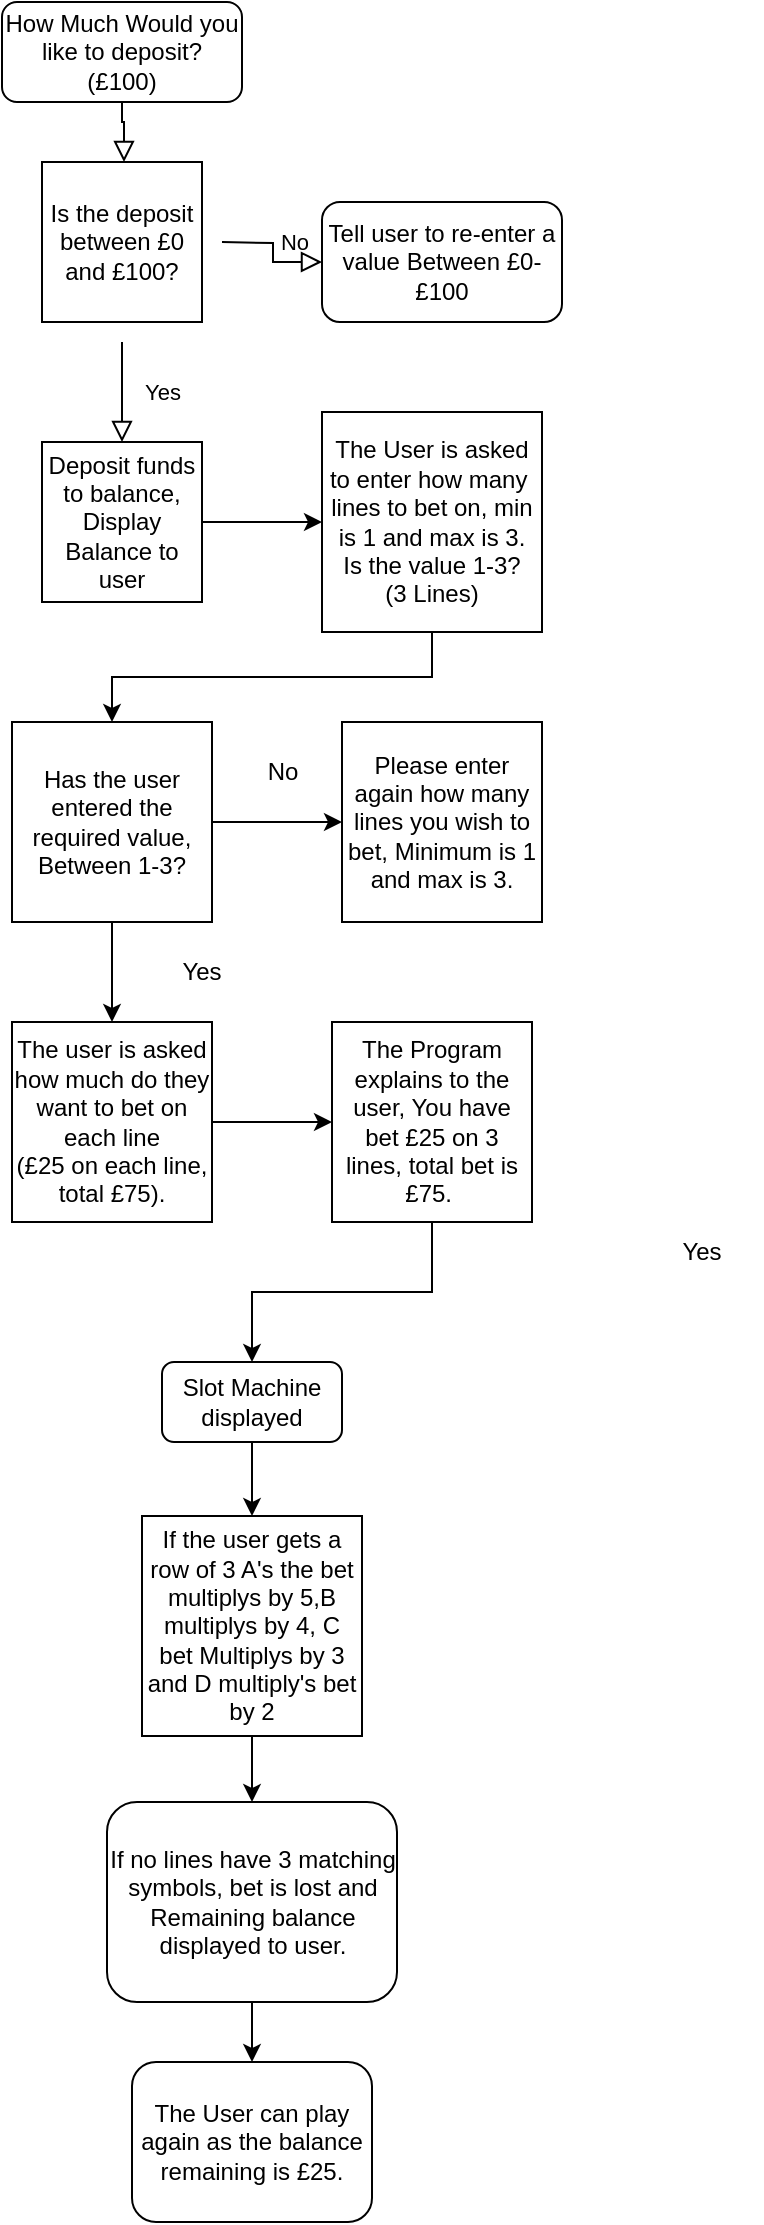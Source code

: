 <mxfile version="24.7.5">
  <diagram id="C5RBs43oDa-KdzZeNtuy" name="Page-1">
    <mxGraphModel dx="911" dy="444" grid="1" gridSize="10" guides="1" tooltips="1" connect="1" arrows="1" fold="1" page="1" pageScale="1" pageWidth="1169" pageHeight="1654" math="0" shadow="0">
      <root>
        <mxCell id="WIyWlLk6GJQsqaUBKTNV-0" />
        <mxCell id="WIyWlLk6GJQsqaUBKTNV-1" parent="WIyWlLk6GJQsqaUBKTNV-0" />
        <mxCell id="WIyWlLk6GJQsqaUBKTNV-2" value="" style="rounded=0;html=1;jettySize=auto;orthogonalLoop=1;fontSize=11;endArrow=block;endFill=0;endSize=8;strokeWidth=1;shadow=0;labelBackgroundColor=none;edgeStyle=orthogonalEdgeStyle;entryX=0.5;entryY=0;entryDx=0;entryDy=0;" parent="WIyWlLk6GJQsqaUBKTNV-1" source="WIyWlLk6GJQsqaUBKTNV-3" target="iJiD2MV02rnRHH4pifD3-0" edge="1">
          <mxGeometry relative="1" as="geometry">
            <mxPoint x="220" y="140" as="targetPoint" />
            <Array as="points">
              <mxPoint x="220" y="130" />
              <mxPoint x="221" y="130" />
            </Array>
          </mxGeometry>
        </mxCell>
        <mxCell id="WIyWlLk6GJQsqaUBKTNV-3" value="How Much Would you like to deposit?&lt;div&gt;(£100)&lt;/div&gt;" style="rounded=1;whiteSpace=wrap;html=1;fontSize=12;glass=0;strokeWidth=1;shadow=0;" parent="WIyWlLk6GJQsqaUBKTNV-1" vertex="1">
          <mxGeometry x="160" y="70" width="120" height="50" as="geometry" />
        </mxCell>
        <mxCell id="WIyWlLk6GJQsqaUBKTNV-4" value="Yes" style="rounded=0;html=1;jettySize=auto;orthogonalLoop=1;fontSize=11;endArrow=block;endFill=0;endSize=8;strokeWidth=1;shadow=0;labelBackgroundColor=none;edgeStyle=orthogonalEdgeStyle;" parent="WIyWlLk6GJQsqaUBKTNV-1" edge="1">
          <mxGeometry y="20" relative="1" as="geometry">
            <mxPoint as="offset" />
            <mxPoint x="220" y="240" as="sourcePoint" />
            <mxPoint x="220" y="290" as="targetPoint" />
          </mxGeometry>
        </mxCell>
        <mxCell id="WIyWlLk6GJQsqaUBKTNV-5" value="No" style="edgeStyle=orthogonalEdgeStyle;rounded=0;html=1;jettySize=auto;orthogonalLoop=1;fontSize=11;endArrow=block;endFill=0;endSize=8;strokeWidth=1;shadow=0;labelBackgroundColor=none;" parent="WIyWlLk6GJQsqaUBKTNV-1" target="WIyWlLk6GJQsqaUBKTNV-7" edge="1">
          <mxGeometry x="-0.15" y="10" relative="1" as="geometry">
            <mxPoint as="offset" />
            <mxPoint x="270" y="190" as="sourcePoint" />
          </mxGeometry>
        </mxCell>
        <mxCell id="WIyWlLk6GJQsqaUBKTNV-7" value="Tell user to re-enter a value Between £0-£100" style="rounded=1;whiteSpace=wrap;html=1;fontSize=12;glass=0;strokeWidth=1;shadow=0;" parent="WIyWlLk6GJQsqaUBKTNV-1" vertex="1">
          <mxGeometry x="320" y="170" width="120" height="60" as="geometry" />
        </mxCell>
        <mxCell id="iJiD2MV02rnRHH4pifD3-0" value="Is the deposit between £0 and £100?" style="whiteSpace=wrap;html=1;aspect=fixed;" parent="WIyWlLk6GJQsqaUBKTNV-1" vertex="1">
          <mxGeometry x="180" y="150" width="80" height="80" as="geometry" />
        </mxCell>
        <mxCell id="iJiD2MV02rnRHH4pifD3-32" value="" style="edgeStyle=orthogonalEdgeStyle;rounded=0;orthogonalLoop=1;jettySize=auto;html=1;" parent="WIyWlLk6GJQsqaUBKTNV-1" source="iJiD2MV02rnRHH4pifD3-1" target="iJiD2MV02rnRHH4pifD3-3" edge="1">
          <mxGeometry relative="1" as="geometry" />
        </mxCell>
        <mxCell id="iJiD2MV02rnRHH4pifD3-1" value="Deposit funds to balance,&lt;div&gt;Display Balance to user&lt;/div&gt;" style="whiteSpace=wrap;html=1;aspect=fixed;" parent="WIyWlLk6GJQsqaUBKTNV-1" vertex="1">
          <mxGeometry x="180" y="290" width="80" height="80" as="geometry" />
        </mxCell>
        <mxCell id="iJiD2MV02rnRHH4pifD3-16" style="edgeStyle=orthogonalEdgeStyle;rounded=0;orthogonalLoop=1;jettySize=auto;html=1;exitX=0.5;exitY=1;exitDx=0;exitDy=0;entryX=0.5;entryY=0;entryDx=0;entryDy=0;" parent="WIyWlLk6GJQsqaUBKTNV-1" source="iJiD2MV02rnRHH4pifD3-3" target="iJiD2MV02rnRHH4pifD3-11" edge="1">
          <mxGeometry relative="1" as="geometry" />
        </mxCell>
        <mxCell id="iJiD2MV02rnRHH4pifD3-3" value="The User is asked to enter how many&amp;nbsp; lines to bet on, min is 1 and max is 3.&lt;div&gt;Is the value 1-3?&lt;/div&gt;&lt;div&gt;(3 Lines)&lt;/div&gt;" style="whiteSpace=wrap;html=1;aspect=fixed;" parent="WIyWlLk6GJQsqaUBKTNV-1" vertex="1">
          <mxGeometry x="320" y="275" width="110" height="110" as="geometry" />
        </mxCell>
        <mxCell id="iJiD2MV02rnRHH4pifD3-8" value="Yes" style="text;html=1;align=center;verticalAlign=middle;whiteSpace=wrap;rounded=0;" parent="WIyWlLk6GJQsqaUBKTNV-1" vertex="1">
          <mxGeometry x="230" y="540" width="60" height="30" as="geometry" />
        </mxCell>
        <mxCell id="iJiD2MV02rnRHH4pifD3-10" value="Please enter again how many lines you wish to bet, Minimum is 1 and max is 3." style="whiteSpace=wrap;html=1;aspect=fixed;" parent="WIyWlLk6GJQsqaUBKTNV-1" vertex="1">
          <mxGeometry x="330" y="430" width="100" height="100" as="geometry" />
        </mxCell>
        <mxCell id="KEs0UvLcqQKiAfgUV4mO-0" value="" style="edgeStyle=orthogonalEdgeStyle;rounded=0;orthogonalLoop=1;jettySize=auto;html=1;" edge="1" parent="WIyWlLk6GJQsqaUBKTNV-1" source="iJiD2MV02rnRHH4pifD3-11" target="iJiD2MV02rnRHH4pifD3-10">
          <mxGeometry relative="1" as="geometry" />
        </mxCell>
        <mxCell id="KEs0UvLcqQKiAfgUV4mO-1" value="" style="edgeStyle=orthogonalEdgeStyle;rounded=0;orthogonalLoop=1;jettySize=auto;html=1;" edge="1" parent="WIyWlLk6GJQsqaUBKTNV-1" source="iJiD2MV02rnRHH4pifD3-11" target="iJiD2MV02rnRHH4pifD3-13">
          <mxGeometry relative="1" as="geometry" />
        </mxCell>
        <mxCell id="iJiD2MV02rnRHH4pifD3-11" value="Has the user entered the required value, Between 1-3?" style="whiteSpace=wrap;html=1;aspect=fixed;" parent="WIyWlLk6GJQsqaUBKTNV-1" vertex="1">
          <mxGeometry x="165" y="430" width="100" height="100" as="geometry" />
        </mxCell>
        <mxCell id="KEs0UvLcqQKiAfgUV4mO-2" value="" style="edgeStyle=orthogonalEdgeStyle;rounded=0;orthogonalLoop=1;jettySize=auto;html=1;" edge="1" parent="WIyWlLk6GJQsqaUBKTNV-1" source="iJiD2MV02rnRHH4pifD3-13" target="iJiD2MV02rnRHH4pifD3-21">
          <mxGeometry relative="1" as="geometry" />
        </mxCell>
        <mxCell id="iJiD2MV02rnRHH4pifD3-13" value="The user is asked how much do they want to bet on each line&lt;div&gt;(£25 on each line, total £75).&lt;/div&gt;" style="whiteSpace=wrap;html=1;aspect=fixed;" parent="WIyWlLk6GJQsqaUBKTNV-1" vertex="1">
          <mxGeometry x="165" y="580" width="100" height="100" as="geometry" />
        </mxCell>
        <mxCell id="iJiD2MV02rnRHH4pifD3-18" value="Yes" style="text;html=1;align=center;verticalAlign=middle;whiteSpace=wrap;rounded=0;" parent="WIyWlLk6GJQsqaUBKTNV-1" vertex="1">
          <mxGeometry x="480" y="680" width="60" height="30" as="geometry" />
        </mxCell>
        <mxCell id="iJiD2MV02rnRHH4pifD3-24" style="edgeStyle=orthogonalEdgeStyle;rounded=0;orthogonalLoop=1;jettySize=auto;html=1;exitX=0.5;exitY=1;exitDx=0;exitDy=0;" parent="WIyWlLk6GJQsqaUBKTNV-1" source="iJiD2MV02rnRHH4pifD3-13" target="iJiD2MV02rnRHH4pifD3-13" edge="1">
          <mxGeometry relative="1" as="geometry" />
        </mxCell>
        <mxCell id="KEs0UvLcqQKiAfgUV4mO-4" value="" style="edgeStyle=orthogonalEdgeStyle;rounded=0;orthogonalLoop=1;jettySize=auto;html=1;" edge="1" parent="WIyWlLk6GJQsqaUBKTNV-1" source="iJiD2MV02rnRHH4pifD3-21" target="iJiD2MV02rnRHH4pifD3-38">
          <mxGeometry relative="1" as="geometry" />
        </mxCell>
        <mxCell id="iJiD2MV02rnRHH4pifD3-21" value="The Program explains to the user, You have bet £25 on 3 lines, total bet is £75.&amp;nbsp;" style="whiteSpace=wrap;html=1;aspect=fixed;align=center;" parent="WIyWlLk6GJQsqaUBKTNV-1" vertex="1">
          <mxGeometry x="325" y="580" width="100" height="100" as="geometry" />
        </mxCell>
        <mxCell id="iJiD2MV02rnRHH4pifD3-36" value="" style="edgeStyle=orthogonalEdgeStyle;rounded=0;orthogonalLoop=1;jettySize=auto;html=1;" parent="WIyWlLk6GJQsqaUBKTNV-1" source="iJiD2MV02rnRHH4pifD3-28" target="iJiD2MV02rnRHH4pifD3-31" edge="1">
          <mxGeometry relative="1" as="geometry" />
        </mxCell>
        <mxCell id="iJiD2MV02rnRHH4pifD3-28" value="If the user gets a row of 3 A&#39;s the bet multiplys by 5,B multiplys by 4, C bet Multiplys by 3 and D multiply&#39;s bet by 2" style="whiteSpace=wrap;html=1;aspect=fixed;align=center;" parent="WIyWlLk6GJQsqaUBKTNV-1" vertex="1">
          <mxGeometry x="230" y="827" width="110" height="110" as="geometry" />
        </mxCell>
        <mxCell id="iJiD2MV02rnRHH4pifD3-42" value="" style="edgeStyle=orthogonalEdgeStyle;rounded=0;orthogonalLoop=1;jettySize=auto;html=1;" parent="WIyWlLk6GJQsqaUBKTNV-1" source="iJiD2MV02rnRHH4pifD3-31" target="iJiD2MV02rnRHH4pifD3-41" edge="1">
          <mxGeometry relative="1" as="geometry" />
        </mxCell>
        <mxCell id="iJiD2MV02rnRHH4pifD3-31" value="If no lines have 3 matching symbols, bet is lost and Remaining balance displayed to user." style="rounded=1;whiteSpace=wrap;html=1;" parent="WIyWlLk6GJQsqaUBKTNV-1" vertex="1">
          <mxGeometry x="212.5" y="970" width="145" height="100" as="geometry" />
        </mxCell>
        <mxCell id="iJiD2MV02rnRHH4pifD3-37" value="No" style="text;html=1;align=center;verticalAlign=middle;resizable=0;points=[];autosize=1;strokeColor=none;fillColor=none;" parent="WIyWlLk6GJQsqaUBKTNV-1" vertex="1">
          <mxGeometry x="280" y="440" width="40" height="30" as="geometry" />
        </mxCell>
        <mxCell id="iJiD2MV02rnRHH4pifD3-40" value="" style="edgeStyle=orthogonalEdgeStyle;rounded=0;orthogonalLoop=1;jettySize=auto;html=1;" parent="WIyWlLk6GJQsqaUBKTNV-1" source="iJiD2MV02rnRHH4pifD3-38" target="iJiD2MV02rnRHH4pifD3-28" edge="1">
          <mxGeometry relative="1" as="geometry" />
        </mxCell>
        <mxCell id="iJiD2MV02rnRHH4pifD3-38" value="Slot Machine displayed" style="rounded=1;whiteSpace=wrap;html=1;" parent="WIyWlLk6GJQsqaUBKTNV-1" vertex="1">
          <mxGeometry x="240" y="750" width="90" height="40" as="geometry" />
        </mxCell>
        <mxCell id="iJiD2MV02rnRHH4pifD3-41" value="The User can play again as the balance remaining is £25." style="rounded=1;whiteSpace=wrap;html=1;" parent="WIyWlLk6GJQsqaUBKTNV-1" vertex="1">
          <mxGeometry x="225" y="1100" width="120" height="80" as="geometry" />
        </mxCell>
      </root>
    </mxGraphModel>
  </diagram>
</mxfile>
